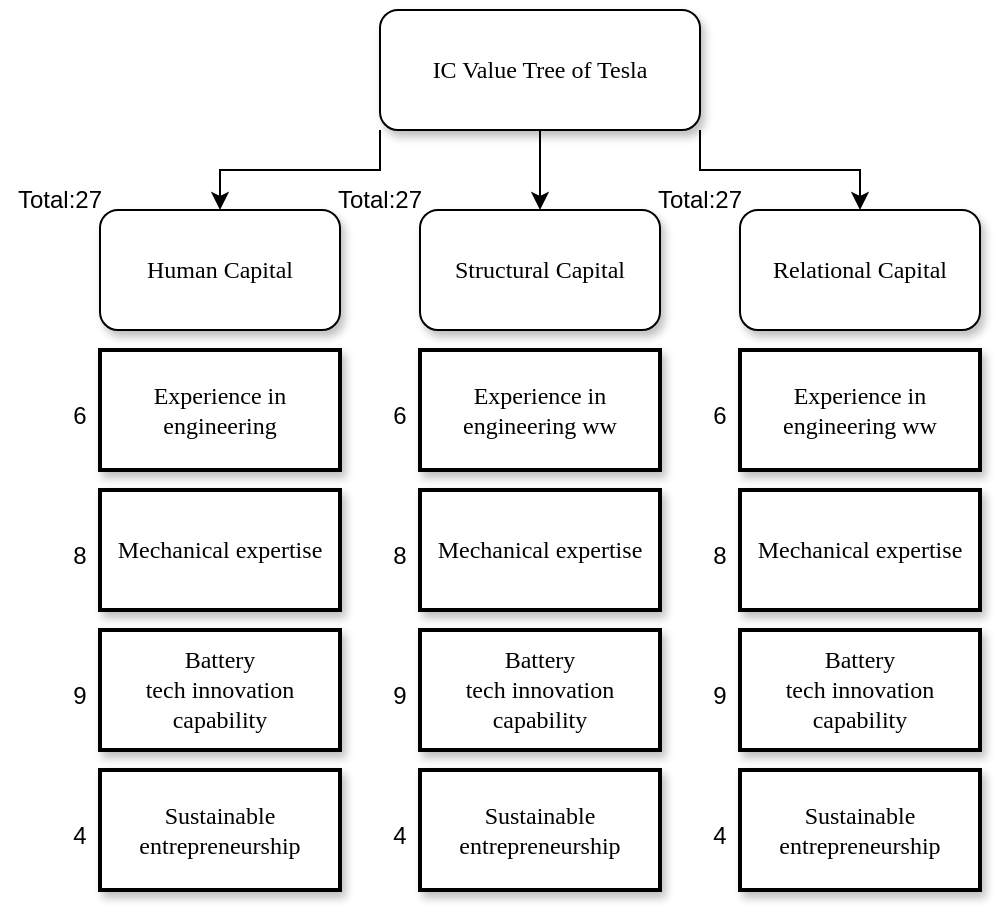 <mxfile version="26.1.0">
  <diagram name="Page-1" id="10a91c8b-09ff-31b1-d368-03940ed4cc9e">
    <mxGraphModel dx="1982" dy="570" grid="1" gridSize="10" guides="1" tooltips="1" connect="1" arrows="1" fold="1" page="1" pageScale="1" pageWidth="1100" pageHeight="850" background="none" math="0" shadow="0">
      <root>
        <mxCell id="0" />
        <mxCell id="1" parent="0" />
        <mxCell id="EvxOzW7UoI8eBh-CcRAq-5" style="edgeStyle=orthogonalEdgeStyle;rounded=0;orthogonalLoop=1;jettySize=auto;html=1;exitX=0.5;exitY=1;exitDx=0;exitDy=0;entryX=0.5;entryY=0;entryDx=0;entryDy=0;" edge="1" parent="1" source="62893188c0fa7362-1" target="62893188c0fa7362-2">
          <mxGeometry relative="1" as="geometry" />
        </mxCell>
        <mxCell id="EvxOzW7UoI8eBh-CcRAq-7" style="edgeStyle=orthogonalEdgeStyle;rounded=0;orthogonalLoop=1;jettySize=auto;html=1;exitX=0;exitY=1;exitDx=0;exitDy=0;entryX=0.5;entryY=0;entryDx=0;entryDy=0;" edge="1" parent="1" source="62893188c0fa7362-1" target="EvxOzW7UoI8eBh-CcRAq-1">
          <mxGeometry relative="1" as="geometry" />
        </mxCell>
        <mxCell id="EvxOzW7UoI8eBh-CcRAq-8" style="edgeStyle=orthogonalEdgeStyle;rounded=0;orthogonalLoop=1;jettySize=auto;html=1;exitX=1;exitY=1;exitDx=0;exitDy=0;entryX=0.5;entryY=0;entryDx=0;entryDy=0;" edge="1" parent="1" source="62893188c0fa7362-1" target="EvxOzW7UoI8eBh-CcRAq-2">
          <mxGeometry relative="1" as="geometry" />
        </mxCell>
        <mxCell id="62893188c0fa7362-1" value="IC Value Tree of Tesla" style="whiteSpace=wrap;html=1;rounded=1;shadow=1;labelBackgroundColor=none;strokeWidth=1;fontFamily=Verdana;fontSize=12;align=center;" parent="1" vertex="1">
          <mxGeometry x="140" y="60" width="160" height="60" as="geometry" />
        </mxCell>
        <mxCell id="62893188c0fa7362-2" value="&lt;span&gt;Structural Capit&lt;/span&gt;&lt;span style=&quot;background-color: transparent; color: light-dark(rgb(0, 0, 0), rgb(255, 255, 255));&quot;&gt;al&lt;/span&gt;" style="whiteSpace=wrap;html=1;rounded=1;shadow=1;labelBackgroundColor=none;strokeWidth=1;fontFamily=Verdana;fontSize=12;align=center;" parent="1" vertex="1">
          <mxGeometry x="160" y="160" width="120" height="60" as="geometry" />
        </mxCell>
        <mxCell id="62893188c0fa7362-20" value="&lt;p class=&quot;MsoNormal&quot;&gt;Experience in engineering&lt;/p&gt;" style="whiteSpace=wrap;html=1;rounded=0;shadow=1;labelBackgroundColor=none;strokeWidth=2;fontFamily=Verdana;fontSize=12;align=center;" parent="1" vertex="1">
          <mxGeometry y="230" width="120" height="60" as="geometry" />
        </mxCell>
        <mxCell id="EvxOzW7UoI8eBh-CcRAq-1" value="&lt;span&gt;Human Capit&lt;/span&gt;&lt;span style=&quot;background-color: transparent; color: light-dark(rgb(0, 0, 0), rgb(255, 255, 255));&quot;&gt;al&lt;/span&gt;" style="whiteSpace=wrap;html=1;rounded=1;shadow=1;labelBackgroundColor=none;strokeWidth=1;fontFamily=Verdana;fontSize=12;align=center;" vertex="1" parent="1">
          <mxGeometry y="160" width="120" height="60" as="geometry" />
        </mxCell>
        <mxCell id="EvxOzW7UoI8eBh-CcRAq-2" value="Relational Capital" style="whiteSpace=wrap;html=1;rounded=1;shadow=1;labelBackgroundColor=none;strokeWidth=1;fontFamily=Verdana;fontSize=12;align=center;" vertex="1" parent="1">
          <mxGeometry x="320" y="160" width="120" height="60" as="geometry" />
        </mxCell>
        <mxCell id="EvxOzW7UoI8eBh-CcRAq-9" value="&lt;p class=&quot;MsoNormal&quot;&gt;Mechanical expertise&lt;/p&gt;" style="whiteSpace=wrap;html=1;rounded=0;shadow=1;labelBackgroundColor=none;strokeWidth=2;fontFamily=Verdana;fontSize=12;align=center;" vertex="1" parent="1">
          <mxGeometry y="300" width="120" height="60" as="geometry" />
        </mxCell>
        <mxCell id="EvxOzW7UoI8eBh-CcRAq-10" value="&lt;p class=&quot;MsoNormal&quot;&gt;&lt;span style=&quot;line-height: 115%;&quot;&gt;&lt;font style=&quot;font-size: 12px;&quot;&gt;Battery&lt;br&gt;tech innovation capability&lt;/font&gt;&lt;/span&gt;&lt;/p&gt;" style="whiteSpace=wrap;html=1;rounded=0;shadow=1;labelBackgroundColor=none;strokeWidth=2;fontFamily=Verdana;fontSize=12;align=center;" vertex="1" parent="1">
          <mxGeometry y="370" width="120" height="60" as="geometry" />
        </mxCell>
        <mxCell id="EvxOzW7UoI8eBh-CcRAq-11" value="&lt;p class=&quot;MsoNormal&quot;&gt;&lt;span style=&quot;line-height: 115%;&quot;&gt;&lt;font style=&quot;font-size: 12px;&quot;&gt;Sustainable&lt;br&gt;entrepreneurship&lt;/font&gt;&lt;/span&gt;&lt;/p&gt;" style="whiteSpace=wrap;html=1;rounded=0;shadow=1;labelBackgroundColor=none;strokeWidth=2;fontFamily=Verdana;fontSize=12;align=center;" vertex="1" parent="1">
          <mxGeometry y="440" width="120" height="60" as="geometry" />
        </mxCell>
        <mxCell id="EvxOzW7UoI8eBh-CcRAq-12" value="6" style="text;html=1;align=center;verticalAlign=middle;whiteSpace=wrap;rounded=0;" vertex="1" parent="1">
          <mxGeometry x="-40" y="247.5" width="60" height="30" as="geometry" />
        </mxCell>
        <mxCell id="EvxOzW7UoI8eBh-CcRAq-13" value="8" style="text;html=1;align=center;verticalAlign=middle;whiteSpace=wrap;rounded=0;" vertex="1" parent="1">
          <mxGeometry x="-40" y="317.5" width="60" height="30" as="geometry" />
        </mxCell>
        <mxCell id="EvxOzW7UoI8eBh-CcRAq-14" value="9" style="text;html=1;align=center;verticalAlign=middle;whiteSpace=wrap;rounded=0;" vertex="1" parent="1">
          <mxGeometry x="-40" y="387.5" width="60" height="30" as="geometry" />
        </mxCell>
        <mxCell id="EvxOzW7UoI8eBh-CcRAq-15" value="4" style="text;html=1;align=center;verticalAlign=middle;whiteSpace=wrap;rounded=0;" vertex="1" parent="1">
          <mxGeometry x="-40" y="457.5" width="60" height="30" as="geometry" />
        </mxCell>
        <mxCell id="EvxOzW7UoI8eBh-CcRAq-16" value="Total:27" style="text;html=1;align=center;verticalAlign=middle;whiteSpace=wrap;rounded=0;" vertex="1" parent="1">
          <mxGeometry x="-50" y="140" width="60" height="30" as="geometry" />
        </mxCell>
        <mxCell id="EvxOzW7UoI8eBh-CcRAq-25" value="&lt;p class=&quot;MsoNormal&quot;&gt;Experience in engineering ww&lt;/p&gt;" style="whiteSpace=wrap;html=1;rounded=0;shadow=1;labelBackgroundColor=none;strokeWidth=2;fontFamily=Verdana;fontSize=12;align=center;" vertex="1" parent="1">
          <mxGeometry x="160" y="230" width="120" height="60" as="geometry" />
        </mxCell>
        <mxCell id="EvxOzW7UoI8eBh-CcRAq-26" value="&lt;p class=&quot;MsoNormal&quot;&gt;Mechanical expertise&lt;/p&gt;" style="whiteSpace=wrap;html=1;rounded=0;shadow=1;labelBackgroundColor=none;strokeWidth=2;fontFamily=Verdana;fontSize=12;align=center;" vertex="1" parent="1">
          <mxGeometry x="160" y="300" width="120" height="60" as="geometry" />
        </mxCell>
        <mxCell id="EvxOzW7UoI8eBh-CcRAq-27" value="&lt;p class=&quot;MsoNormal&quot;&gt;&lt;span style=&quot;line-height: 115%;&quot;&gt;&lt;font style=&quot;font-size: 12px;&quot;&gt;Battery&lt;br&gt;tech innovation capability&lt;/font&gt;&lt;/span&gt;&lt;/p&gt;" style="whiteSpace=wrap;html=1;rounded=0;shadow=1;labelBackgroundColor=none;strokeWidth=2;fontFamily=Verdana;fontSize=12;align=center;" vertex="1" parent="1">
          <mxGeometry x="160" y="370" width="120" height="60" as="geometry" />
        </mxCell>
        <mxCell id="EvxOzW7UoI8eBh-CcRAq-28" value="&lt;p class=&quot;MsoNormal&quot;&gt;&lt;span style=&quot;line-height: 115%;&quot;&gt;&lt;font style=&quot;font-size: 12px;&quot;&gt;Sustainable&lt;br&gt;entrepreneurship&lt;/font&gt;&lt;/span&gt;&lt;/p&gt;" style="whiteSpace=wrap;html=1;rounded=0;shadow=1;labelBackgroundColor=none;strokeWidth=2;fontFamily=Verdana;fontSize=12;align=center;" vertex="1" parent="1">
          <mxGeometry x="160" y="440" width="120" height="60" as="geometry" />
        </mxCell>
        <mxCell id="EvxOzW7UoI8eBh-CcRAq-29" value="6" style="text;html=1;align=center;verticalAlign=middle;whiteSpace=wrap;rounded=0;" vertex="1" parent="1">
          <mxGeometry x="120" y="247.5" width="60" height="30" as="geometry" />
        </mxCell>
        <mxCell id="EvxOzW7UoI8eBh-CcRAq-30" value="8" style="text;html=1;align=center;verticalAlign=middle;whiteSpace=wrap;rounded=0;" vertex="1" parent="1">
          <mxGeometry x="120" y="317.5" width="60" height="30" as="geometry" />
        </mxCell>
        <mxCell id="EvxOzW7UoI8eBh-CcRAq-31" value="9" style="text;html=1;align=center;verticalAlign=middle;whiteSpace=wrap;rounded=0;" vertex="1" parent="1">
          <mxGeometry x="120" y="387.5" width="60" height="30" as="geometry" />
        </mxCell>
        <mxCell id="EvxOzW7UoI8eBh-CcRAq-32" value="4" style="text;html=1;align=center;verticalAlign=middle;whiteSpace=wrap;rounded=0;" vertex="1" parent="1">
          <mxGeometry x="120" y="457.5" width="60" height="30" as="geometry" />
        </mxCell>
        <mxCell id="EvxOzW7UoI8eBh-CcRAq-33" value="Total:27" style="text;html=1;align=center;verticalAlign=middle;whiteSpace=wrap;rounded=0;" vertex="1" parent="1">
          <mxGeometry x="110" y="140" width="60" height="30" as="geometry" />
        </mxCell>
        <mxCell id="EvxOzW7UoI8eBh-CcRAq-34" value="&lt;p class=&quot;MsoNormal&quot;&gt;Experience in engineering ww&lt;/p&gt;" style="whiteSpace=wrap;html=1;rounded=0;shadow=1;labelBackgroundColor=none;strokeWidth=2;fontFamily=Verdana;fontSize=12;align=center;" vertex="1" parent="1">
          <mxGeometry x="320" y="230" width="120" height="60" as="geometry" />
        </mxCell>
        <mxCell id="EvxOzW7UoI8eBh-CcRAq-35" value="&lt;p class=&quot;MsoNormal&quot;&gt;Mechanical expertise&lt;/p&gt;" style="whiteSpace=wrap;html=1;rounded=0;shadow=1;labelBackgroundColor=none;strokeWidth=2;fontFamily=Verdana;fontSize=12;align=center;" vertex="1" parent="1">
          <mxGeometry x="320" y="300" width="120" height="60" as="geometry" />
        </mxCell>
        <mxCell id="EvxOzW7UoI8eBh-CcRAq-36" value="&lt;p class=&quot;MsoNormal&quot;&gt;&lt;span style=&quot;line-height: 115%;&quot;&gt;&lt;font style=&quot;font-size: 12px;&quot;&gt;Battery&lt;br&gt;tech innovation capability&lt;/font&gt;&lt;/span&gt;&lt;/p&gt;" style="whiteSpace=wrap;html=1;rounded=0;shadow=1;labelBackgroundColor=none;strokeWidth=2;fontFamily=Verdana;fontSize=12;align=center;" vertex="1" parent="1">
          <mxGeometry x="320" y="370" width="120" height="60" as="geometry" />
        </mxCell>
        <mxCell id="EvxOzW7UoI8eBh-CcRAq-37" value="&lt;p class=&quot;MsoNormal&quot;&gt;&lt;span style=&quot;line-height: 115%;&quot;&gt;&lt;font style=&quot;font-size: 12px;&quot;&gt;Sustainable&lt;br&gt;entrepreneurship&lt;/font&gt;&lt;/span&gt;&lt;/p&gt;" style="whiteSpace=wrap;html=1;rounded=0;shadow=1;labelBackgroundColor=none;strokeWidth=2;fontFamily=Verdana;fontSize=12;align=center;" vertex="1" parent="1">
          <mxGeometry x="320" y="440" width="120" height="60" as="geometry" />
        </mxCell>
        <mxCell id="EvxOzW7UoI8eBh-CcRAq-38" value="6" style="text;html=1;align=center;verticalAlign=middle;whiteSpace=wrap;rounded=0;" vertex="1" parent="1">
          <mxGeometry x="280" y="247.5" width="60" height="30" as="geometry" />
        </mxCell>
        <mxCell id="EvxOzW7UoI8eBh-CcRAq-39" value="8" style="text;html=1;align=center;verticalAlign=middle;whiteSpace=wrap;rounded=0;" vertex="1" parent="1">
          <mxGeometry x="280" y="317.5" width="60" height="30" as="geometry" />
        </mxCell>
        <mxCell id="EvxOzW7UoI8eBh-CcRAq-40" value="9" style="text;html=1;align=center;verticalAlign=middle;whiteSpace=wrap;rounded=0;" vertex="1" parent="1">
          <mxGeometry x="280" y="387.5" width="60" height="30" as="geometry" />
        </mxCell>
        <mxCell id="EvxOzW7UoI8eBh-CcRAq-41" value="4" style="text;html=1;align=center;verticalAlign=middle;whiteSpace=wrap;rounded=0;" vertex="1" parent="1">
          <mxGeometry x="280" y="457.5" width="60" height="30" as="geometry" />
        </mxCell>
        <mxCell id="EvxOzW7UoI8eBh-CcRAq-42" value="Total:27" style="text;html=1;align=center;verticalAlign=middle;whiteSpace=wrap;rounded=0;" vertex="1" parent="1">
          <mxGeometry x="270" y="140" width="60" height="30" as="geometry" />
        </mxCell>
      </root>
    </mxGraphModel>
  </diagram>
</mxfile>
